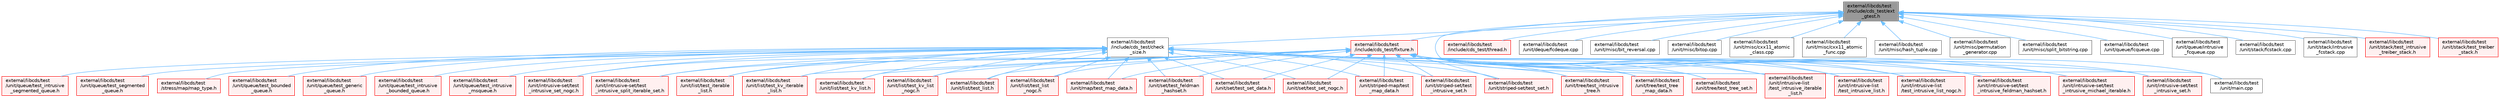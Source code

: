 digraph "external/libcds/test/include/cds_test/ext_gtest.h"
{
 // LATEX_PDF_SIZE
  bgcolor="transparent";
  edge [fontname=Helvetica,fontsize=10,labelfontname=Helvetica,labelfontsize=10];
  node [fontname=Helvetica,fontsize=10,shape=box,height=0.2,width=0.4];
  Node1 [id="Node000001",label="external/libcds/test\l/include/cds_test/ext\l_gtest.h",height=0.2,width=0.4,color="gray40", fillcolor="grey60", style="filled", fontcolor="black",tooltip=" "];
  Node1 -> Node2 [id="edge1_Node000001_Node000002",dir="back",color="steelblue1",style="solid",tooltip=" "];
  Node2 [id="Node000002",label="external/libcds/test\l/include/cds_test/check\l_size.h",height=0.2,width=0.4,color="grey40", fillcolor="white", style="filled",URL="$check__size_8h.html",tooltip=" "];
  Node2 -> Node3 [id="edge2_Node000002_Node000003",dir="back",color="steelblue1",style="solid",tooltip=" "];
  Node3 [id="Node000003",label="external/libcds/test\l/stress/map/map_type.h",height=0.2,width=0.4,color="red", fillcolor="#FFF0F0", style="filled",URL="$map__type_8h.html",tooltip=" "];
  Node2 -> Node102 [id="edge3_Node000002_Node000102",dir="back",color="steelblue1",style="solid",tooltip=" "];
  Node102 [id="Node000102",label="external/libcds/test\l/unit/intrusive-list\l/test_intrusive_iterable\l_list.h",height=0.2,width=0.4,color="red", fillcolor="#FFF0F0", style="filled",URL="$test__intrusive__iterable__list_8h.html",tooltip=" "];
  Node2 -> Node106 [id="edge4_Node000002_Node000106",dir="back",color="steelblue1",style="solid",tooltip=" "];
  Node106 [id="Node000106",label="external/libcds/test\l/unit/intrusive-list\l/test_intrusive_list.h",height=0.2,width=0.4,color="red", fillcolor="#FFF0F0", style="filled",URL="$test__intrusive__list_8h.html",tooltip=" "];
  Node2 -> Node121 [id="edge5_Node000002_Node000121",dir="back",color="steelblue1",style="solid",tooltip=" "];
  Node121 [id="Node000121",label="external/libcds/test\l/unit/intrusive-list\l/test_intrusive_list_nogc.h",height=0.2,width=0.4,color="red", fillcolor="#FFF0F0", style="filled",URL="$test__intrusive__list__nogc_8h.html",tooltip=" "];
  Node2 -> Node124 [id="edge6_Node000002_Node000124",dir="back",color="steelblue1",style="solid",tooltip=" "];
  Node124 [id="Node000124",label="external/libcds/test\l/unit/intrusive-set/test\l_intrusive_feldman_hashset.h",height=0.2,width=0.4,color="red", fillcolor="#FFF0F0", style="filled",URL="$test__intrusive__feldman__hashset_8h.html",tooltip=" "];
  Node2 -> Node132 [id="edge7_Node000002_Node000132",dir="back",color="steelblue1",style="solid",tooltip=" "];
  Node132 [id="Node000132",label="external/libcds/test\l/unit/intrusive-set/test\l_intrusive_michael_iterable.h",height=0.2,width=0.4,color="red", fillcolor="#FFF0F0", style="filled",URL="$test__intrusive__michael__iterable_8h.html",tooltip=" "];
  Node2 -> Node136 [id="edge8_Node000002_Node000136",dir="back",color="steelblue1",style="solid",tooltip=" "];
  Node136 [id="Node000136",label="external/libcds/test\l/unit/intrusive-set/test\l_intrusive_set.h",height=0.2,width=0.4,color="red", fillcolor="#FFF0F0", style="filled",URL="$intrusive-set_2test__intrusive__set_8h.html",tooltip=" "];
  Node2 -> Node169 [id="edge9_Node000002_Node000169",dir="back",color="steelblue1",style="solid",tooltip=" "];
  Node169 [id="Node000169",label="external/libcds/test\l/unit/intrusive-set/test\l_intrusive_set_nogc.h",height=0.2,width=0.4,color="red", fillcolor="#FFF0F0", style="filled",URL="$test__intrusive__set__nogc_8h.html",tooltip=" "];
  Node2 -> Node175 [id="edge10_Node000002_Node000175",dir="back",color="steelblue1",style="solid",tooltip=" "];
  Node175 [id="Node000175",label="external/libcds/test\l/unit/intrusive-set/test\l_intrusive_split_iterable_set.h",height=0.2,width=0.4,color="red", fillcolor="#FFF0F0", style="filled",URL="$test__intrusive__split__iterable__set_8h.html",tooltip=" "];
  Node2 -> Node179 [id="edge11_Node000002_Node000179",dir="back",color="steelblue1",style="solid",tooltip=" "];
  Node179 [id="Node000179",label="external/libcds/test\l/unit/list/test_iterable\l_list.h",height=0.2,width=0.4,color="red", fillcolor="#FFF0F0", style="filled",URL="$test__iterable__list_8h.html",tooltip=" "];
  Node2 -> Node183 [id="edge12_Node000002_Node000183",dir="back",color="steelblue1",style="solid",tooltip=" "];
  Node183 [id="Node000183",label="external/libcds/test\l/unit/list/test_kv_iterable\l_list.h",height=0.2,width=0.4,color="red", fillcolor="#FFF0F0", style="filled",URL="$test__kv__iterable__list_8h.html",tooltip=" "];
  Node2 -> Node187 [id="edge13_Node000002_Node000187",dir="back",color="steelblue1",style="solid",tooltip=" "];
  Node187 [id="Node000187",label="external/libcds/test\l/unit/list/test_kv_list.h",height=0.2,width=0.4,color="red", fillcolor="#FFF0F0", style="filled",URL="$test__kv__list_8h.html",tooltip=" "];
  Node2 -> Node202 [id="edge14_Node000002_Node000202",dir="back",color="steelblue1",style="solid",tooltip=" "];
  Node202 [id="Node000202",label="external/libcds/test\l/unit/list/test_kv_list\l_nogc.h",height=0.2,width=0.4,color="red", fillcolor="#FFF0F0", style="filled",URL="$test__kv__list__nogc_8h.html",tooltip=" "];
  Node2 -> Node205 [id="edge15_Node000002_Node000205",dir="back",color="steelblue1",style="solid",tooltip=" "];
  Node205 [id="Node000205",label="external/libcds/test\l/unit/list/test_list.h",height=0.2,width=0.4,color="red", fillcolor="#FFF0F0", style="filled",URL="$test__list_8h.html",tooltip=" "];
  Node2 -> Node220 [id="edge16_Node000002_Node000220",dir="back",color="steelblue1",style="solid",tooltip=" "];
  Node220 [id="Node000220",label="external/libcds/test\l/unit/list/test_list\l_nogc.h",height=0.2,width=0.4,color="red", fillcolor="#FFF0F0", style="filled",URL="$test__list__nogc_8h.html",tooltip=" "];
  Node2 -> Node223 [id="edge17_Node000002_Node000223",dir="back",color="steelblue1",style="solid",tooltip=" "];
  Node223 [id="Node000223",label="external/libcds/test\l/unit/map/test_map_data.h",height=0.2,width=0.4,color="red", fillcolor="#FFF0F0", style="filled",URL="$map_2test__map__data_8h.html",tooltip=" "];
  Node2 -> Node278 [id="edge18_Node000002_Node000278",dir="back",color="steelblue1",style="solid",tooltip=" "];
  Node278 [id="Node000278",label="external/libcds/test\l/unit/queue/test_bounded\l_queue.h",height=0.2,width=0.4,color="red", fillcolor="#FFF0F0", style="filled",URL="$test__bounded__queue_8h.html",tooltip=" "];
  Node2 -> Node281 [id="edge19_Node000002_Node000281",dir="back",color="steelblue1",style="solid",tooltip=" "];
  Node281 [id="Node000281",label="external/libcds/test\l/unit/queue/test_generic\l_queue.h",height=0.2,width=0.4,color="red", fillcolor="#FFF0F0", style="filled",URL="$test__generic__queue_8h.html",tooltip=" "];
  Node2 -> Node291 [id="edge20_Node000002_Node000291",dir="back",color="steelblue1",style="solid",tooltip=" "];
  Node291 [id="Node000291",label="external/libcds/test\l/unit/queue/test_intrusive\l_bounded_queue.h",height=0.2,width=0.4,color="red", fillcolor="#FFF0F0", style="filled",URL="$test__intrusive__bounded__queue_8h.html",tooltip=" "];
  Node2 -> Node293 [id="edge21_Node000002_Node000293",dir="back",color="steelblue1",style="solid",tooltip=" "];
  Node293 [id="Node000293",label="external/libcds/test\l/unit/queue/test_intrusive\l_msqueue.h",height=0.2,width=0.4,color="red", fillcolor="#FFF0F0", style="filled",URL="$test__intrusive__msqueue_8h.html",tooltip=" "];
  Node2 -> Node302 [id="edge22_Node000002_Node000302",dir="back",color="steelblue1",style="solid",tooltip=" "];
  Node302 [id="Node000302",label="external/libcds/test\l/unit/queue/test_intrusive\l_segmented_queue.h",height=0.2,width=0.4,color="red", fillcolor="#FFF0F0", style="filled",URL="$test__intrusive__segmented__queue_8h.html",tooltip=" "];
  Node2 -> Node305 [id="edge23_Node000002_Node000305",dir="back",color="steelblue1",style="solid",tooltip=" "];
  Node305 [id="Node000305",label="external/libcds/test\l/unit/queue/test_segmented\l_queue.h",height=0.2,width=0.4,color="red", fillcolor="#FFF0F0", style="filled",URL="$test__segmented__queue_8h.html",tooltip=" "];
  Node2 -> Node308 [id="edge24_Node000002_Node000308",dir="back",color="steelblue1",style="solid",tooltip=" "];
  Node308 [id="Node000308",label="external/libcds/test\l/unit/set/test_feldman\l_hashset.h",height=0.2,width=0.4,color="red", fillcolor="#FFF0F0", style="filled",URL="$test__feldman__hashset_8h.html",tooltip=" "];
  Node2 -> Node316 [id="edge25_Node000002_Node000316",dir="back",color="steelblue1",style="solid",tooltip=" "];
  Node316 [id="Node000316",label="external/libcds/test\l/unit/set/test_set_data.h",height=0.2,width=0.4,color="red", fillcolor="#FFF0F0", style="filled",URL="$test__set__data_8h.html",tooltip=" "];
  Node2 -> Node359 [id="edge26_Node000002_Node000359",dir="back",color="steelblue1",style="solid",tooltip=" "];
  Node359 [id="Node000359",label="external/libcds/test\l/unit/set/test_set_nogc.h",height=0.2,width=0.4,color="red", fillcolor="#FFF0F0", style="filled",URL="$test__set__nogc_8h.html",tooltip=" "];
  Node2 -> Node365 [id="edge27_Node000002_Node000365",dir="back",color="steelblue1",style="solid",tooltip=" "];
  Node365 [id="Node000365",label="external/libcds/test\l/unit/striped-map/test\l_map_data.h",height=0.2,width=0.4,color="red", fillcolor="#FFF0F0", style="filled",URL="$striped-map_2test__map__data_8h.html",tooltip=" "];
  Node2 -> Node372 [id="edge28_Node000002_Node000372",dir="back",color="steelblue1",style="solid",tooltip=" "];
  Node372 [id="Node000372",label="external/libcds/test\l/unit/striped-set/test\l_intrusive_set.h",height=0.2,width=0.4,color="red", fillcolor="#FFF0F0", style="filled",URL="$striped-set_2test__intrusive__set_8h.html",tooltip=" "];
  Node2 -> Node375 [id="edge29_Node000002_Node000375",dir="back",color="steelblue1",style="solid",tooltip=" "];
  Node375 [id="Node000375",label="external/libcds/test\l/unit/striped-set/test_set.h",height=0.2,width=0.4,color="red", fillcolor="#FFF0F0", style="filled",URL="$striped-set_2test__set_8h.html",tooltip=" "];
  Node2 -> Node382 [id="edge30_Node000002_Node000382",dir="back",color="steelblue1",style="solid",tooltip=" "];
  Node382 [id="Node000382",label="external/libcds/test\l/unit/tree/test_intrusive\l_tree.h",height=0.2,width=0.4,color="red", fillcolor="#FFF0F0", style="filled",URL="$test__intrusive__tree_8h.html",tooltip=" "];
  Node2 -> Node391 [id="edge31_Node000002_Node000391",dir="back",color="steelblue1",style="solid",tooltip=" "];
  Node391 [id="Node000391",label="external/libcds/test\l/unit/tree/test_tree\l_map_data.h",height=0.2,width=0.4,color="red", fillcolor="#FFF0F0", style="filled",URL="$test__tree__map__data_8h.html",tooltip=" "];
  Node2 -> Node409 [id="edge32_Node000002_Node000409",dir="back",color="steelblue1",style="solid",tooltip=" "];
  Node409 [id="Node000409",label="external/libcds/test\l/unit/tree/test_tree_set.h",height=0.2,width=0.4,color="red", fillcolor="#FFF0F0", style="filled",URL="$test__tree__set_8h.html",tooltip=" "];
  Node1 -> Node418 [id="edge33_Node000001_Node000418",dir="back",color="steelblue1",style="solid",tooltip=" "];
  Node418 [id="Node000418",label="external/libcds/test\l/include/cds_test/fixture.h",height=0.2,width=0.4,color="red", fillcolor="#FFF0F0", style="filled",URL="$fixture_8h.html",tooltip=" "];
  Node418 -> Node102 [id="edge34_Node000418_Node000102",dir="back",color="steelblue1",style="solid",tooltip=" "];
  Node418 -> Node106 [id="edge35_Node000418_Node000106",dir="back",color="steelblue1",style="solid",tooltip=" "];
  Node418 -> Node121 [id="edge36_Node000418_Node000121",dir="back",color="steelblue1",style="solid",tooltip=" "];
  Node418 -> Node124 [id="edge37_Node000418_Node000124",dir="back",color="steelblue1",style="solid",tooltip=" "];
  Node418 -> Node132 [id="edge38_Node000418_Node000132",dir="back",color="steelblue1",style="solid",tooltip=" "];
  Node418 -> Node136 [id="edge39_Node000418_Node000136",dir="back",color="steelblue1",style="solid",tooltip=" "];
  Node418 -> Node169 [id="edge40_Node000418_Node000169",dir="back",color="steelblue1",style="solid",tooltip=" "];
  Node418 -> Node175 [id="edge41_Node000418_Node000175",dir="back",color="steelblue1",style="solid",tooltip=" "];
  Node418 -> Node179 [id="edge42_Node000418_Node000179",dir="back",color="steelblue1",style="solid",tooltip=" "];
  Node418 -> Node183 [id="edge43_Node000418_Node000183",dir="back",color="steelblue1",style="solid",tooltip=" "];
  Node418 -> Node187 [id="edge44_Node000418_Node000187",dir="back",color="steelblue1",style="solid",tooltip=" "];
  Node418 -> Node202 [id="edge45_Node000418_Node000202",dir="back",color="steelblue1",style="solid",tooltip=" "];
  Node418 -> Node205 [id="edge46_Node000418_Node000205",dir="back",color="steelblue1",style="solid",tooltip=" "];
  Node418 -> Node220 [id="edge47_Node000418_Node000220",dir="back",color="steelblue1",style="solid",tooltip=" "];
  Node418 -> Node521 [id="edge48_Node000418_Node000521",dir="back",color="steelblue1",style="solid",tooltip=" "];
  Node521 [id="Node000521",label="external/libcds/test\l/unit/main.cpp",height=0.2,width=0.4,color="grey40", fillcolor="white", style="filled",URL="$external_2libcds_2test_2unit_2main_8cpp.html",tooltip=" "];
  Node418 -> Node223 [id="edge49_Node000418_Node000223",dir="back",color="steelblue1",style="solid",tooltip=" "];
  Node418 -> Node308 [id="edge50_Node000418_Node000308",dir="back",color="steelblue1",style="solid",tooltip=" "];
  Node418 -> Node316 [id="edge51_Node000418_Node000316",dir="back",color="steelblue1",style="solid",tooltip=" "];
  Node418 -> Node359 [id="edge52_Node000418_Node000359",dir="back",color="steelblue1",style="solid",tooltip=" "];
  Node418 -> Node365 [id="edge53_Node000418_Node000365",dir="back",color="steelblue1",style="solid",tooltip=" "];
  Node418 -> Node372 [id="edge54_Node000418_Node000372",dir="back",color="steelblue1",style="solid",tooltip=" "];
  Node418 -> Node375 [id="edge55_Node000418_Node000375",dir="back",color="steelblue1",style="solid",tooltip=" "];
  Node418 -> Node382 [id="edge56_Node000418_Node000382",dir="back",color="steelblue1",style="solid",tooltip=" "];
  Node418 -> Node391 [id="edge57_Node000418_Node000391",dir="back",color="steelblue1",style="solid",tooltip=" "];
  Node418 -> Node409 [id="edge58_Node000418_Node000409",dir="back",color="steelblue1",style="solid",tooltip=" "];
  Node1 -> Node529 [id="edge59_Node000001_Node000529",dir="back",color="steelblue1",style="solid",tooltip=" "];
  Node529 [id="Node000529",label="external/libcds/test\l/include/cds_test/thread.h",height=0.2,width=0.4,color="red", fillcolor="#FFF0F0", style="filled",URL="$test_2include_2cds__test_2thread_8h.html",tooltip=" "];
  Node1 -> Node530 [id="edge60_Node000001_Node000530",dir="back",color="steelblue1",style="solid",tooltip=" "];
  Node530 [id="Node000530",label="external/libcds/test\l/unit/deque/fcdeque.cpp",height=0.2,width=0.4,color="grey40", fillcolor="white", style="filled",URL="$fcdeque_8cpp.html",tooltip=" "];
  Node1 -> Node521 [id="edge61_Node000001_Node000521",dir="back",color="steelblue1",style="solid",tooltip=" "];
  Node1 -> Node531 [id="edge62_Node000001_Node000531",dir="back",color="steelblue1",style="solid",tooltip=" "];
  Node531 [id="Node000531",label="external/libcds/test\l/unit/misc/bit_reversal.cpp",height=0.2,width=0.4,color="grey40", fillcolor="white", style="filled",URL="$bit__reversal_8cpp.html",tooltip=" "];
  Node1 -> Node532 [id="edge63_Node000001_Node000532",dir="back",color="steelblue1",style="solid",tooltip=" "];
  Node532 [id="Node000532",label="external/libcds/test\l/unit/misc/bitop.cpp",height=0.2,width=0.4,color="grey40", fillcolor="white", style="filled",URL="$bitop_8cpp.html",tooltip=" "];
  Node1 -> Node533 [id="edge64_Node000001_Node000533",dir="back",color="steelblue1",style="solid",tooltip=" "];
  Node533 [id="Node000533",label="external/libcds/test\l/unit/misc/cxx11_atomic\l_class.cpp",height=0.2,width=0.4,color="grey40", fillcolor="white", style="filled",URL="$cxx11__atomic__class_8cpp.html",tooltip=" "];
  Node1 -> Node534 [id="edge65_Node000001_Node000534",dir="back",color="steelblue1",style="solid",tooltip=" "];
  Node534 [id="Node000534",label="external/libcds/test\l/unit/misc/cxx11_atomic\l_func.cpp",height=0.2,width=0.4,color="grey40", fillcolor="white", style="filled",URL="$cxx11__atomic__func_8cpp.html",tooltip=" "];
  Node1 -> Node535 [id="edge66_Node000001_Node000535",dir="back",color="steelblue1",style="solid",tooltip=" "];
  Node535 [id="Node000535",label="external/libcds/test\l/unit/misc/hash_tuple.cpp",height=0.2,width=0.4,color="grey40", fillcolor="white", style="filled",URL="$hash__tuple_8cpp.html",tooltip=" "];
  Node1 -> Node536 [id="edge67_Node000001_Node000536",dir="back",color="steelblue1",style="solid",tooltip=" "];
  Node536 [id="Node000536",label="external/libcds/test\l/unit/misc/permutation\l_generator.cpp",height=0.2,width=0.4,color="grey40", fillcolor="white", style="filled",URL="$permutation__generator_8cpp.html",tooltip=" "];
  Node1 -> Node537 [id="edge68_Node000001_Node000537",dir="back",color="steelblue1",style="solid",tooltip=" "];
  Node537 [id="Node000537",label="external/libcds/test\l/unit/misc/split_bitstring.cpp",height=0.2,width=0.4,color="grey40", fillcolor="white", style="filled",URL="$split__bitstring_8cpp.html",tooltip=" "];
  Node1 -> Node538 [id="edge69_Node000001_Node000538",dir="back",color="steelblue1",style="solid",tooltip=" "];
  Node538 [id="Node000538",label="external/libcds/test\l/unit/queue/fcqueue.cpp",height=0.2,width=0.4,color="grey40", fillcolor="white", style="filled",URL="$fcqueue_8cpp.html",tooltip=" "];
  Node1 -> Node539 [id="edge70_Node000001_Node000539",dir="back",color="steelblue1",style="solid",tooltip=" "];
  Node539 [id="Node000539",label="external/libcds/test\l/unit/queue/intrusive\l_fcqueue.cpp",height=0.2,width=0.4,color="grey40", fillcolor="white", style="filled",URL="$intrusive__fcqueue_8cpp.html",tooltip=" "];
  Node1 -> Node540 [id="edge71_Node000001_Node000540",dir="back",color="steelblue1",style="solid",tooltip=" "];
  Node540 [id="Node000540",label="external/libcds/test\l/unit/stack/fcstack.cpp",height=0.2,width=0.4,color="grey40", fillcolor="white", style="filled",URL="$fcstack_8cpp.html",tooltip=" "];
  Node1 -> Node541 [id="edge72_Node000001_Node000541",dir="back",color="steelblue1",style="solid",tooltip=" "];
  Node541 [id="Node000541",label="external/libcds/test\l/unit/stack/intrusive\l_fcstack.cpp",height=0.2,width=0.4,color="grey40", fillcolor="white", style="filled",URL="$intrusive__fcstack_8cpp.html",tooltip=" "];
  Node1 -> Node542 [id="edge73_Node000001_Node000542",dir="back",color="steelblue1",style="solid",tooltip=" "];
  Node542 [id="Node000542",label="external/libcds/test\l/unit/stack/test_intrusive\l_treiber_stack.h",height=0.2,width=0.4,color="red", fillcolor="#FFF0F0", style="filled",URL="$test__intrusive__treiber__stack_8h.html",tooltip=" "];
  Node1 -> Node546 [id="edge74_Node000001_Node000546",dir="back",color="steelblue1",style="solid",tooltip=" "];
  Node546 [id="Node000546",label="external/libcds/test\l/unit/stack/test_treiber\l_stack.h",height=0.2,width=0.4,color="red", fillcolor="#FFF0F0", style="filled",URL="$test__treiber__stack_8h.html",tooltip=" "];
}
